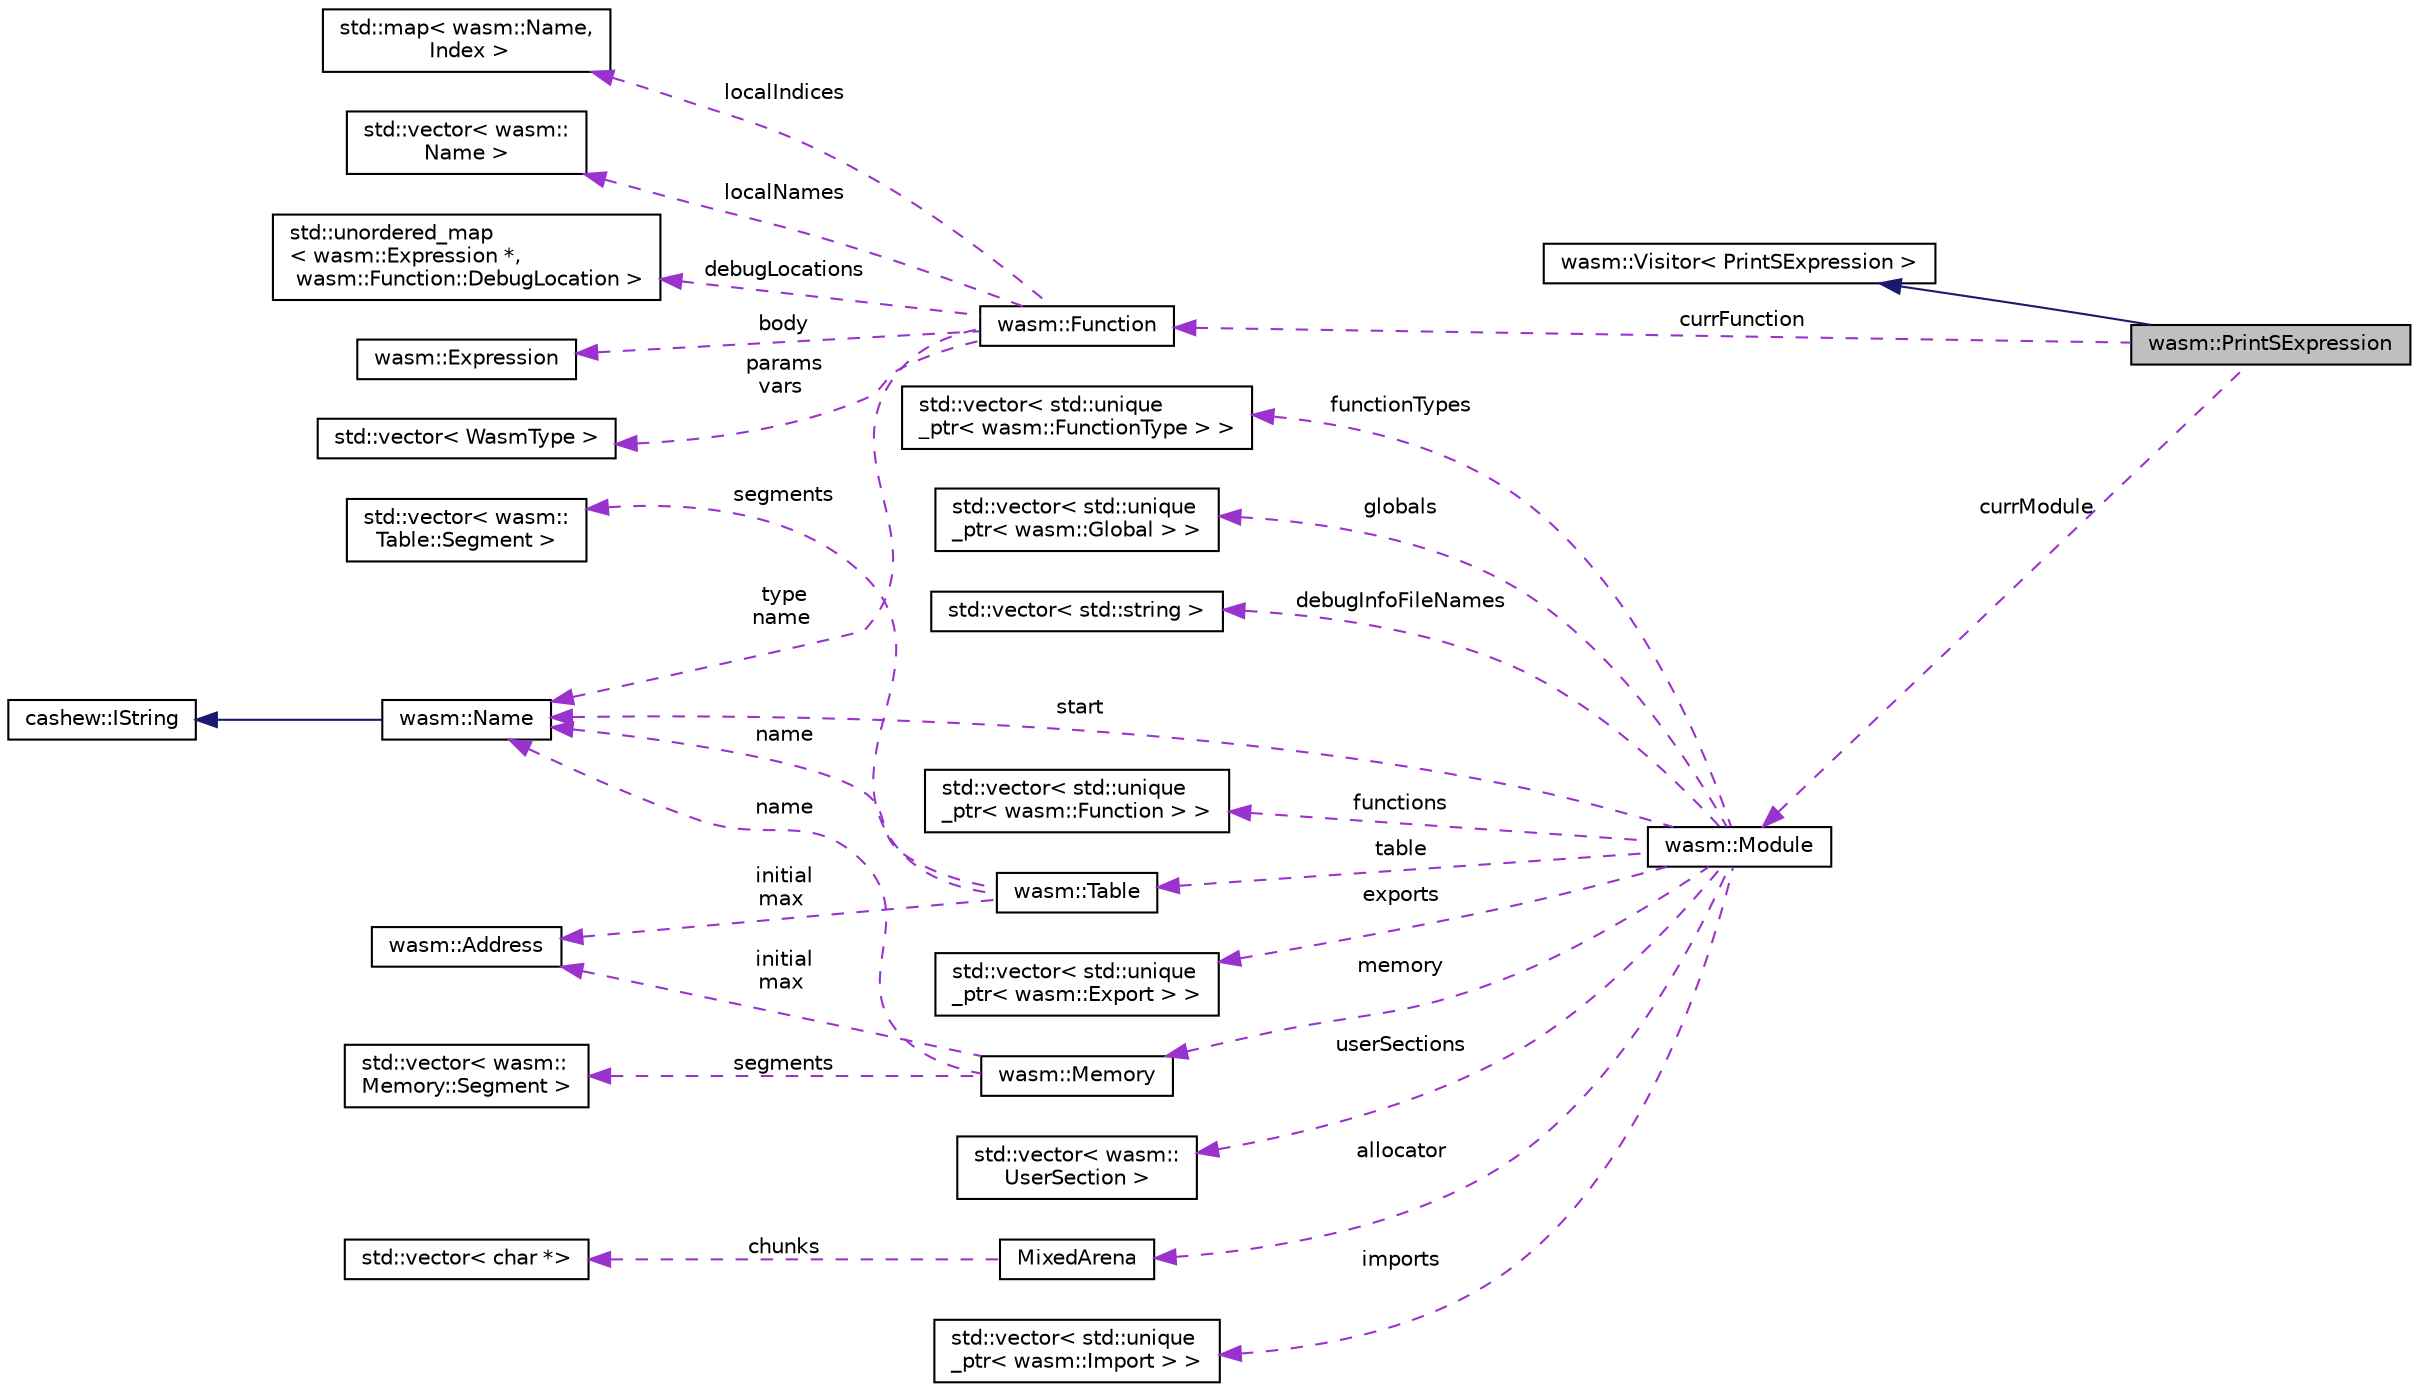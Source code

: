 digraph "wasm::PrintSExpression"
{
  edge [fontname="Helvetica",fontsize="10",labelfontname="Helvetica",labelfontsize="10"];
  node [fontname="Helvetica",fontsize="10",shape=record];
  rankdir="LR";
  Node2 [label="wasm::PrintSExpression",height=0.2,width=0.4,color="black", fillcolor="grey75", style="filled", fontcolor="black"];
  Node3 -> Node2 [dir="back",color="midnightblue",fontsize="10",style="solid",fontname="Helvetica"];
  Node3 [label="wasm::Visitor\< PrintSExpression \>",height=0.2,width=0.4,color="black", fillcolor="white", style="filled",URL="$structwasm_1_1_visitor.html"];
  Node4 -> Node2 [dir="back",color="darkorchid3",fontsize="10",style="dashed",label=" currFunction" ,fontname="Helvetica"];
  Node4 [label="wasm::Function",height=0.2,width=0.4,color="black", fillcolor="white", style="filled",URL="$classwasm_1_1_function.html"];
  Node5 -> Node4 [dir="back",color="darkorchid3",fontsize="10",style="dashed",label=" body" ,fontname="Helvetica"];
  Node5 [label="wasm::Expression",height=0.2,width=0.4,color="black", fillcolor="white", style="filled",URL="$classwasm_1_1_expression.html"];
  Node6 -> Node4 [dir="back",color="darkorchid3",fontsize="10",style="dashed",label=" params\nvars" ,fontname="Helvetica"];
  Node6 [label="std::vector\< WasmType \>",height=0.2,width=0.4,color="black", fillcolor="white", style="filled",URL="$classstd_1_1vector.html"];
  Node7 -> Node4 [dir="back",color="darkorchid3",fontsize="10",style="dashed",label=" type\nname" ,fontname="Helvetica"];
  Node7 [label="wasm::Name",height=0.2,width=0.4,color="black", fillcolor="white", style="filled",URL="$structwasm_1_1_name.html"];
  Node8 -> Node7 [dir="back",color="midnightblue",fontsize="10",style="solid",fontname="Helvetica"];
  Node8 [label="cashew::IString",height=0.2,width=0.4,color="black", fillcolor="white", style="filled",URL="$structcashew_1_1_i_string.html"];
  Node9 -> Node4 [dir="back",color="darkorchid3",fontsize="10",style="dashed",label=" localIndices" ,fontname="Helvetica"];
  Node9 [label="std::map\< wasm::Name,\l Index \>",height=0.2,width=0.4,color="black", fillcolor="white", style="filled",URL="$classstd_1_1map.html"];
  Node10 -> Node4 [dir="back",color="darkorchid3",fontsize="10",style="dashed",label=" localNames" ,fontname="Helvetica"];
  Node10 [label="std::vector\< wasm::\lName \>",height=0.2,width=0.4,color="black", fillcolor="white", style="filled",URL="$classstd_1_1vector.html"];
  Node11 -> Node4 [dir="back",color="darkorchid3",fontsize="10",style="dashed",label=" debugLocations" ,fontname="Helvetica"];
  Node11 [label="std::unordered_map\l\< wasm::Expression *,\l wasm::Function::DebugLocation \>",height=0.2,width=0.4,color="black", fillcolor="white", style="filled",URL="$classstd_1_1unordered__map.html"];
  Node12 -> Node2 [dir="back",color="darkorchid3",fontsize="10",style="dashed",label=" currModule" ,fontname="Helvetica"];
  Node12 [label="wasm::Module",height=0.2,width=0.4,color="black", fillcolor="white", style="filled",URL="$classwasm_1_1_module.html"];
  Node7 -> Node12 [dir="back",color="darkorchid3",fontsize="10",style="dashed",label=" start" ,fontname="Helvetica"];
  Node13 -> Node12 [dir="back",color="darkorchid3",fontsize="10",style="dashed",label=" functions" ,fontname="Helvetica"];
  Node13 [label="std::vector\< std::unique\l_ptr\< wasm::Function \> \>",height=0.2,width=0.4,color="black", fillcolor="white", style="filled",URL="$classstd_1_1vector.html"];
  Node14 -> Node12 [dir="back",color="darkorchid3",fontsize="10",style="dashed",label=" memory" ,fontname="Helvetica"];
  Node14 [label="wasm::Memory",height=0.2,width=0.4,color="black", fillcolor="white", style="filled",URL="$classwasm_1_1_memory.html"];
  Node7 -> Node14 [dir="back",color="darkorchid3",fontsize="10",style="dashed",label=" name" ,fontname="Helvetica"];
  Node15 -> Node14 [dir="back",color="darkorchid3",fontsize="10",style="dashed",label=" initial\nmax" ,fontname="Helvetica"];
  Node15 [label="wasm::Address",height=0.2,width=0.4,color="black", fillcolor="white", style="filled",URL="$structwasm_1_1_address.html"];
  Node16 -> Node14 [dir="back",color="darkorchid3",fontsize="10",style="dashed",label=" segments" ,fontname="Helvetica"];
  Node16 [label="std::vector\< wasm::\lMemory::Segment \>",height=0.2,width=0.4,color="black", fillcolor="white", style="filled",URL="$classstd_1_1vector.html"];
  Node17 -> Node12 [dir="back",color="darkorchid3",fontsize="10",style="dashed",label=" exports" ,fontname="Helvetica"];
  Node17 [label="std::vector\< std::unique\l_ptr\< wasm::Export \> \>",height=0.2,width=0.4,color="black", fillcolor="white", style="filled",URL="$classstd_1_1vector.html"];
  Node18 -> Node12 [dir="back",color="darkorchid3",fontsize="10",style="dashed",label=" table" ,fontname="Helvetica"];
  Node18 [label="wasm::Table",height=0.2,width=0.4,color="black", fillcolor="white", style="filled",URL="$classwasm_1_1_table.html"];
  Node19 -> Node18 [dir="back",color="darkorchid3",fontsize="10",style="dashed",label=" segments" ,fontname="Helvetica"];
  Node19 [label="std::vector\< wasm::\lTable::Segment \>",height=0.2,width=0.4,color="black", fillcolor="white", style="filled",URL="$classstd_1_1vector.html"];
  Node7 -> Node18 [dir="back",color="darkorchid3",fontsize="10",style="dashed",label=" name" ,fontname="Helvetica"];
  Node15 -> Node18 [dir="back",color="darkorchid3",fontsize="10",style="dashed",label=" initial\nmax" ,fontname="Helvetica"];
  Node20 -> Node12 [dir="back",color="darkorchid3",fontsize="10",style="dashed",label=" userSections" ,fontname="Helvetica"];
  Node20 [label="std::vector\< wasm::\lUserSection \>",height=0.2,width=0.4,color="black", fillcolor="white", style="filled",URL="$classstd_1_1vector.html"];
  Node21 -> Node12 [dir="back",color="darkorchid3",fontsize="10",style="dashed",label=" allocator" ,fontname="Helvetica"];
  Node21 [label="MixedArena",height=0.2,width=0.4,color="black", fillcolor="white", style="filled",URL="$struct_mixed_arena.html"];
  Node22 -> Node21 [dir="back",color="darkorchid3",fontsize="10",style="dashed",label=" chunks" ,fontname="Helvetica"];
  Node22 [label="std::vector\< char *\>",height=0.2,width=0.4,color="black", fillcolor="white", style="filled",URL="$classstd_1_1vector.html"];
  Node23 -> Node12 [dir="back",color="darkorchid3",fontsize="10",style="dashed",label=" imports" ,fontname="Helvetica"];
  Node23 [label="std::vector\< std::unique\l_ptr\< wasm::Import \> \>",height=0.2,width=0.4,color="black", fillcolor="white", style="filled",URL="$classstd_1_1vector.html"];
  Node24 -> Node12 [dir="back",color="darkorchid3",fontsize="10",style="dashed",label=" functionTypes" ,fontname="Helvetica"];
  Node24 [label="std::vector\< std::unique\l_ptr\< wasm::FunctionType \> \>",height=0.2,width=0.4,color="black", fillcolor="white", style="filled",URL="$classstd_1_1vector.html"];
  Node25 -> Node12 [dir="back",color="darkorchid3",fontsize="10",style="dashed",label=" globals" ,fontname="Helvetica"];
  Node25 [label="std::vector\< std::unique\l_ptr\< wasm::Global \> \>",height=0.2,width=0.4,color="black", fillcolor="white", style="filled",URL="$classstd_1_1vector.html"];
  Node26 -> Node12 [dir="back",color="darkorchid3",fontsize="10",style="dashed",label=" debugInfoFileNames" ,fontname="Helvetica"];
  Node26 [label="std::vector\< std::string \>",height=0.2,width=0.4,color="black", fillcolor="white", style="filled",URL="$classstd_1_1vector.html"];
}
